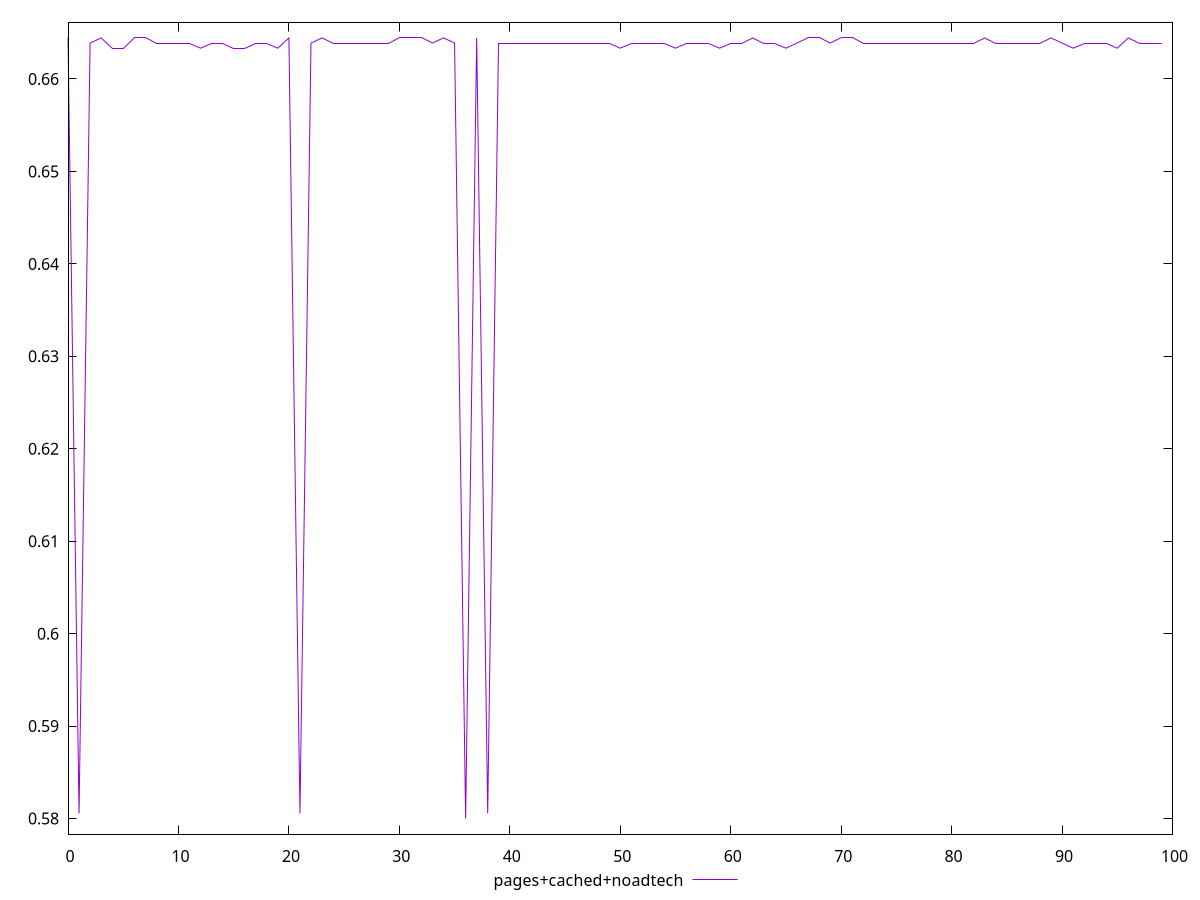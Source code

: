 $_pagesCachedNoadtech <<EOF
0.6644444444444444
0.5805555555555555
0.6638888888888889
0.6644444444444444
0.6633333333333333
0.6633333333333333
0.6644444444444444
0.6644444444444444
0.6638888888888889
0.6638888888888889
0.6638888888888889
0.6638888888888889
0.6633333333333333
0.6638888888888889
0.6638888888888889
0.6633333333333333
0.6633333333333333
0.6638888888888889
0.6638888888888889
0.6633333333333333
0.6644444444444444
0.5805555555555555
0.6638888888888889
0.6644444444444444
0.6638888888888889
0.6638888888888889
0.6638888888888889
0.6638888888888889
0.6638888888888889
0.6638888888888889
0.6644444444444444
0.6644444444444444
0.6644444444444444
0.6638888888888889
0.6644444444444444
0.6638888888888889
0.58
0.6644444444444444
0.5805555555555555
0.6638888888888889
0.6638888888888889
0.6638888888888889
0.6638888888888889
0.6638888888888889
0.6638888888888889
0.6638888888888889
0.6638888888888889
0.6638888888888889
0.6638888888888889
0.6638888888888889
0.6633333333333333
0.6638888888888889
0.6638888888888889
0.6638888888888889
0.6638888888888889
0.6633333333333333
0.6638888888888889
0.6638888888888889
0.6638888888888889
0.6633333333333333
0.6638888888888889
0.6638888888888889
0.6644444444444444
0.6638888888888889
0.6638888888888889
0.6633333333333333
0.6638888888888889
0.6644444444444444
0.6644444444444444
0.6638888888888889
0.6644444444444444
0.6644444444444444
0.6638888888888889
0.6638888888888889
0.6638888888888889
0.6638888888888889
0.6638888888888889
0.6638888888888889
0.6638888888888889
0.6638888888888889
0.6638888888888889
0.6638888888888889
0.6638888888888889
0.6644444444444444
0.6638888888888889
0.6638888888888889
0.6638888888888889
0.6638888888888889
0.6638888888888889
0.6644444444444444
0.6638888888888889
0.6633333333333333
0.6638888888888889
0.6638888888888889
0.6638888888888889
0.6633333333333333
0.6644444444444444
0.6638888888888889
0.6638888888888889
0.6638888888888889
EOF
set key outside below
set terminal pngcairo
set output "report_00004_2020-11-02T20-21-41.718Z/uses-rel-preload/pages+cached+noadtech//score.png"
set yrange [0.5783111111111111:0.6661333333333332]
plot $_pagesCachedNoadtech title "pages+cached+noadtech" with line ,